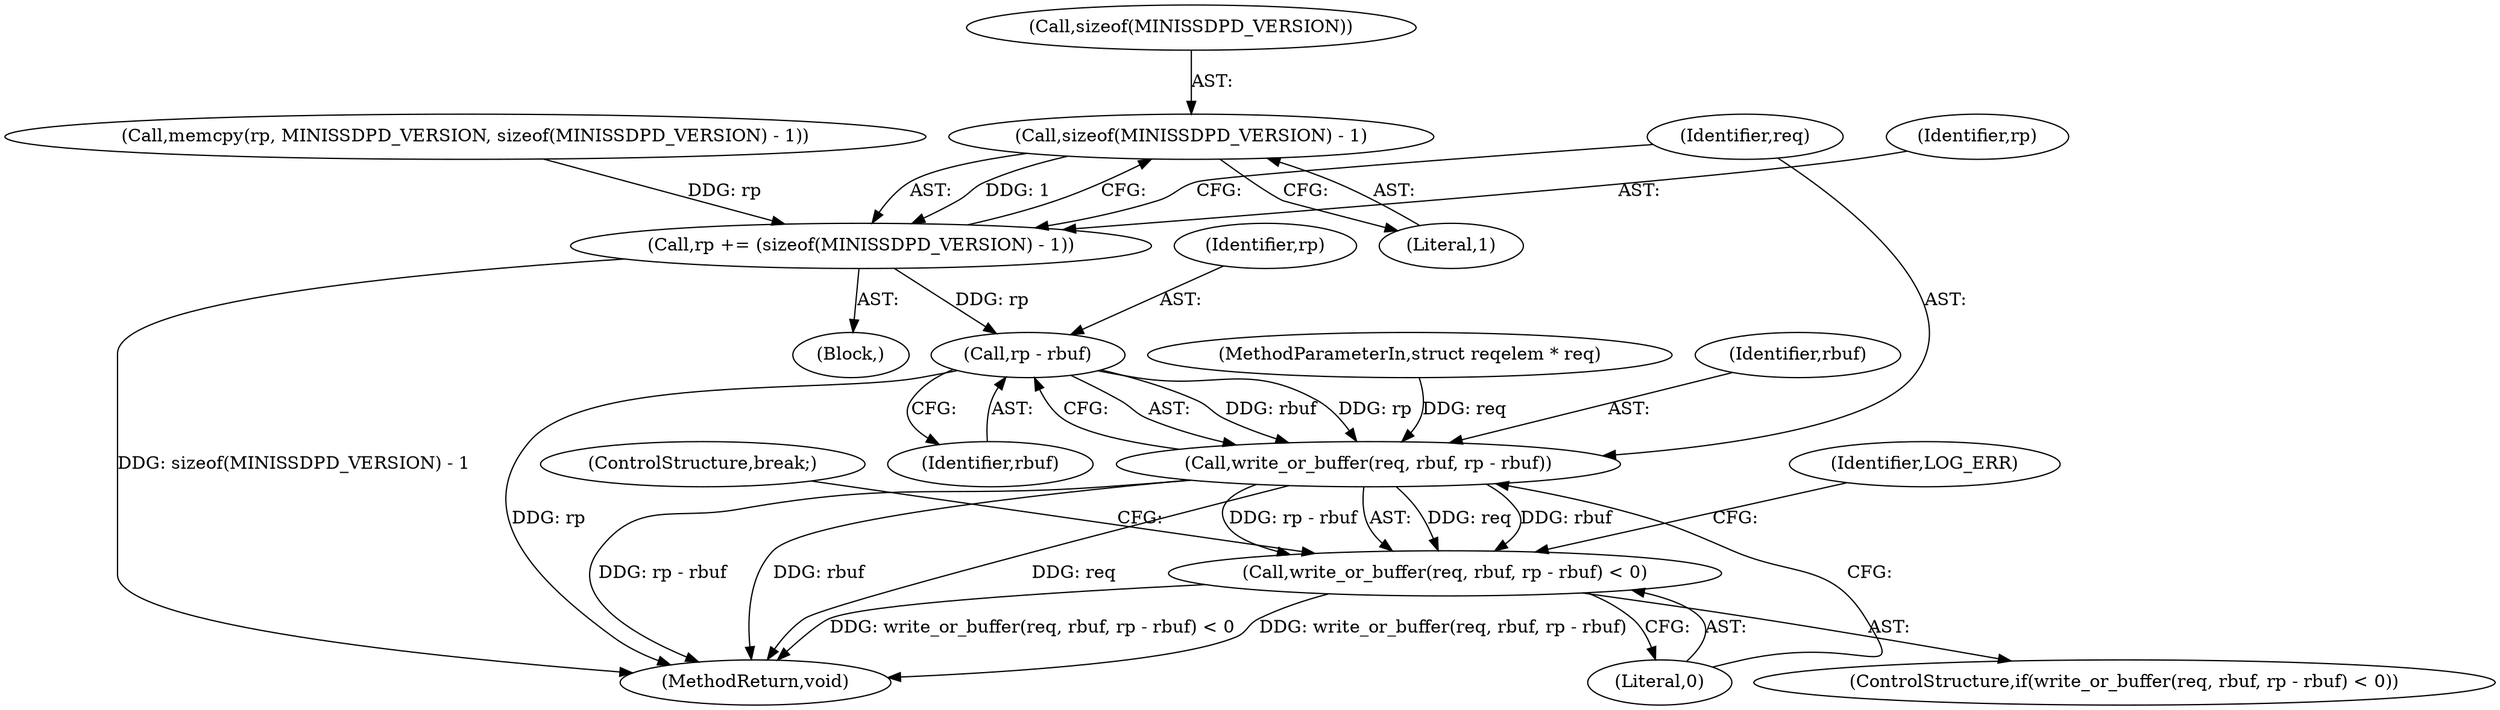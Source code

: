 digraph "0_miniupnp_b238cade9a173c6f751a34acf8ccff838a62aa47@API" {
"1000277" [label="(Call,sizeof(MINISSDPD_VERSION) - 1)"];
"1000275" [label="(Call,rp += (sizeof(MINISSDPD_VERSION) - 1))"];
"1000286" [label="(Call,rp - rbuf)"];
"1000283" [label="(Call,write_or_buffer(req, rbuf, rp - rbuf))"];
"1000282" [label="(Call,write_or_buffer(req, rbuf, rp - rbuf) < 0)"];
"1000280" [label="(Literal,1)"];
"1000276" [label="(Identifier,rp)"];
"1000278" [label="(Call,sizeof(MINISSDPD_VERSION))"];
"1001144" [label="(MethodReturn,void)"];
"1000257" [label="(Block,)"];
"1000284" [label="(Identifier,req)"];
"1000288" [label="(Identifier,rbuf)"];
"1000289" [label="(Literal,0)"];
"1000292" [label="(Identifier,LOG_ERR)"];
"1000287" [label="(Identifier,rp)"];
"1000277" [label="(Call,sizeof(MINISSDPD_VERSION) - 1)"];
"1000281" [label="(ControlStructure,if(write_or_buffer(req, rbuf, rp - rbuf) < 0))"];
"1000268" [label="(Call,memcpy(rp, MINISSDPD_VERSION, sizeof(MINISSDPD_VERSION) - 1))"];
"1000283" [label="(Call,write_or_buffer(req, rbuf, rp - rbuf))"];
"1000115" [label="(MethodParameterIn,struct reqelem * req)"];
"1000298" [label="(ControlStructure,break;)"];
"1000286" [label="(Call,rp - rbuf)"];
"1000282" [label="(Call,write_or_buffer(req, rbuf, rp - rbuf) < 0)"];
"1000285" [label="(Identifier,rbuf)"];
"1000275" [label="(Call,rp += (sizeof(MINISSDPD_VERSION) - 1))"];
"1000277" -> "1000275"  [label="AST: "];
"1000277" -> "1000280"  [label="CFG: "];
"1000278" -> "1000277"  [label="AST: "];
"1000280" -> "1000277"  [label="AST: "];
"1000275" -> "1000277"  [label="CFG: "];
"1000277" -> "1000275"  [label="DDG: 1"];
"1000275" -> "1000257"  [label="AST: "];
"1000276" -> "1000275"  [label="AST: "];
"1000284" -> "1000275"  [label="CFG: "];
"1000275" -> "1001144"  [label="DDG: sizeof(MINISSDPD_VERSION) - 1"];
"1000268" -> "1000275"  [label="DDG: rp"];
"1000275" -> "1000286"  [label="DDG: rp"];
"1000286" -> "1000283"  [label="AST: "];
"1000286" -> "1000288"  [label="CFG: "];
"1000287" -> "1000286"  [label="AST: "];
"1000288" -> "1000286"  [label="AST: "];
"1000283" -> "1000286"  [label="CFG: "];
"1000286" -> "1001144"  [label="DDG: rp"];
"1000286" -> "1000283"  [label="DDG: rbuf"];
"1000286" -> "1000283"  [label="DDG: rp"];
"1000283" -> "1000282"  [label="AST: "];
"1000284" -> "1000283"  [label="AST: "];
"1000285" -> "1000283"  [label="AST: "];
"1000289" -> "1000283"  [label="CFG: "];
"1000283" -> "1001144"  [label="DDG: rp - rbuf"];
"1000283" -> "1001144"  [label="DDG: rbuf"];
"1000283" -> "1001144"  [label="DDG: req"];
"1000283" -> "1000282"  [label="DDG: req"];
"1000283" -> "1000282"  [label="DDG: rbuf"];
"1000283" -> "1000282"  [label="DDG: rp - rbuf"];
"1000115" -> "1000283"  [label="DDG: req"];
"1000282" -> "1000281"  [label="AST: "];
"1000282" -> "1000289"  [label="CFG: "];
"1000289" -> "1000282"  [label="AST: "];
"1000292" -> "1000282"  [label="CFG: "];
"1000298" -> "1000282"  [label="CFG: "];
"1000282" -> "1001144"  [label="DDG: write_or_buffer(req, rbuf, rp - rbuf) < 0"];
"1000282" -> "1001144"  [label="DDG: write_or_buffer(req, rbuf, rp - rbuf)"];
}
